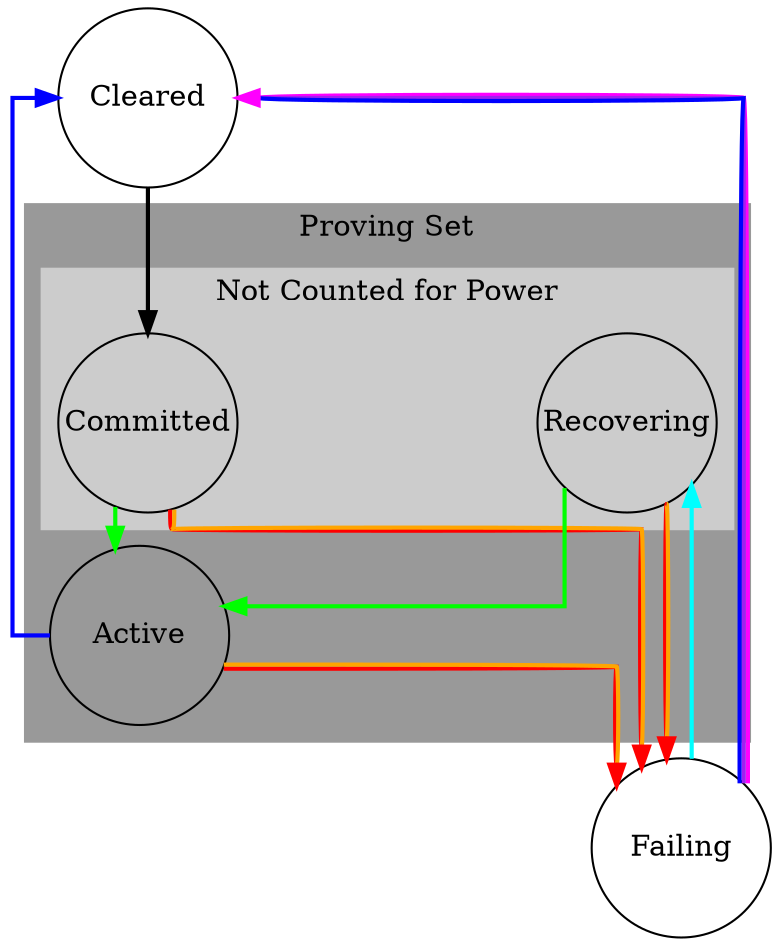digraph sectoRecovering {
  Compound=true
  splines=ortho
  ranksep=0.2
  nodesep=2
  node [shape=circle width=1.2 fixedsize=true]
  edge [penwidth=2]
  Cleared
  subgraph cluster_0 {
      label="Proving Set"
      style=filled
      color=grey60
     Committed
     Active
     Recovering

     subgraph cluster_1 {
         label="Not Counted for Power"
         style=filled
         color=grey80
         Committed
         Recovering
     }
  }

  // black: sm.CommitSector
  // green: sm.SubmitPoSt - ActivateSectors
  // orange: sm.DeclareFaults - sm.FailSector
  // red: sm.CronAction - sm.FailSector
  // cyan: sm.RecoverFaults
  // blue: sm.SubmitPoSt - Expiration - ClearSector
  // magenta: sm.SubmitPoSt - MaxFCount - ClearSector
  // purple: sm.CronAction - MaxFCount - ClearSector

  Cleared -> Committed [color="black"]
  Committed -> Active [color="green"]
  Recovering -> Active [color="green"]

  // either declare Fault or miss PoSt
  Active -> Failing [color="red:orange"]

  // only miss PoSt, otherwise PoSt will move Recovering to Active
  // Recovering -> Cleared [constraint=false color="magenta"]
  // only miss PoSt, otherwise PoSt will move Committed to Active
  // Committed -> Cleared [constraint=false color="magenta"]

  Failing -> Recovering [constraint=false color="cyan"]

  // only submit PoSt and expire, otherwise will move to Failing
  Active -> Cleared [constraint=false color="blue"]

  // either miss PoSt (MFC) or submit PoSt (still in FaultSet) expire/MFC
  Failing -> Cleared [constraint=false color="magenta:purple:blue"]

  // either declare fault or miss PoSt
  Committed -> Failing [color="red:orange"]
  Recovering -> Failing [color="red:orange"]

}
